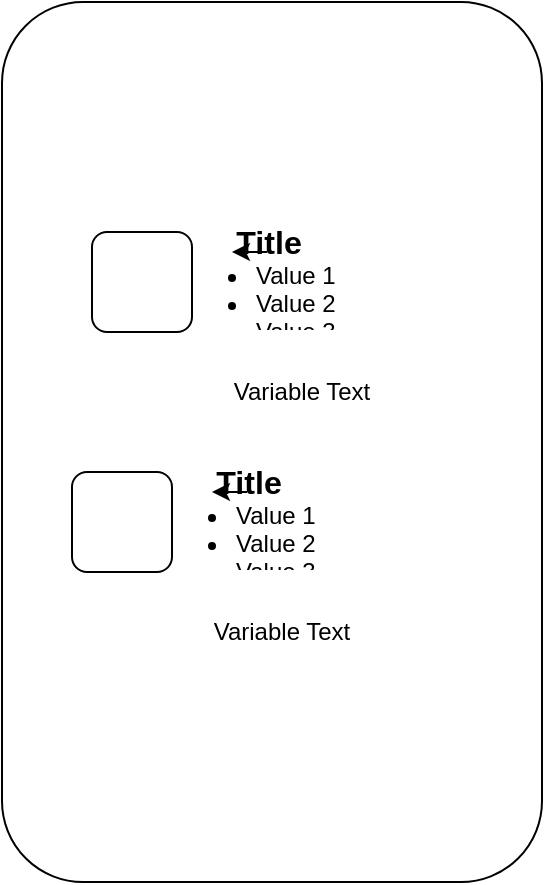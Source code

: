 <mxfile>
    <diagram id="8x7YtvDUaOXIo2hc1pxW" name="Page-1">
        <mxGraphModel dx="564" dy="329" grid="1" gridSize="10" guides="1" tooltips="1" connect="1" arrows="1" fold="1" page="1" pageScale="1" pageWidth="850" pageHeight="1100" math="0" shadow="0">
            <root>
                <mxCell id="0"/>
                <mxCell id="1" parent="0"/>
                <mxCell id="5" value="" style="rounded=1;whiteSpace=wrap;html=1;rotation=-90;" parent="1" vertex="1">
                    <mxGeometry x="-30" y="290" width="440" height="270" as="geometry"/>
                </mxCell>
                <mxCell id="22" value="" style="group" vertex="1" connectable="0" parent="1">
                    <mxGeometry x="90" y="440" width="210" height="100" as="geometry"/>
                </mxCell>
                <mxCell id="7" value="" style="rounded=1;whiteSpace=wrap;html=1;direction=south;" parent="22" vertex="1">
                    <mxGeometry width="50" height="50" as="geometry"/>
                </mxCell>
                <mxCell id="12" value="" style="group" vertex="1" connectable="0" parent="22">
                    <mxGeometry x="40" width="90" height="50" as="geometry"/>
                </mxCell>
                <mxCell id="9" value="&lt;ul&gt;&lt;li&gt;Value 1&lt;/li&gt;&lt;li&gt;Value 2&lt;/li&gt;&lt;li&gt;Value 3&lt;/li&gt;&lt;/ul&gt;" style="text;strokeColor=none;fillColor=none;html=1;whiteSpace=wrap;verticalAlign=middle;overflow=hidden;" vertex="1" parent="12">
                    <mxGeometry width="90" height="50" as="geometry"/>
                </mxCell>
                <mxCell id="10" value="&lt;h6&gt;Title&lt;/h6&gt;" style="text;strokeColor=none;fillColor=none;html=1;fontSize=24;fontStyle=1;verticalAlign=middle;align=center;rotation=0;" vertex="1" parent="12">
                    <mxGeometry x="30" width="35" height="10" as="geometry"/>
                </mxCell>
                <mxCell id="11" style="edgeStyle=none;html=1;exitX=0.5;exitY=1;exitDx=0;exitDy=0;entryX=0;entryY=1;entryDx=0;entryDy=0;" edge="1" parent="12" source="10" target="10">
                    <mxGeometry relative="1" as="geometry"/>
                </mxCell>
                <UserObject label="%name% Text" placeholders="1" name="Variable" id="13">
                    <mxCell style="text;html=1;strokeColor=none;fillColor=none;align=center;verticalAlign=middle;whiteSpace=wrap;overflow=hidden;" vertex="1" parent="22">
                        <mxGeometry y="60" width="210" height="40" as="geometry"/>
                    </mxCell>
                </UserObject>
                <mxCell id="23" value="" style="group" vertex="1" connectable="0" parent="1">
                    <mxGeometry x="100" y="320" width="210" height="100" as="geometry"/>
                </mxCell>
                <mxCell id="24" value="" style="rounded=1;whiteSpace=wrap;html=1;direction=south;" vertex="1" parent="23">
                    <mxGeometry width="50" height="50" as="geometry"/>
                </mxCell>
                <mxCell id="25" value="" style="group" vertex="1" connectable="0" parent="23">
                    <mxGeometry x="40" width="90" height="50" as="geometry"/>
                </mxCell>
                <mxCell id="26" value="&lt;ul&gt;&lt;li&gt;Value 1&lt;/li&gt;&lt;li&gt;Value 2&lt;/li&gt;&lt;li&gt;Value 3&lt;/li&gt;&lt;/ul&gt;" style="text;strokeColor=none;fillColor=none;html=1;whiteSpace=wrap;verticalAlign=middle;overflow=hidden;" vertex="1" parent="25">
                    <mxGeometry width="90" height="50" as="geometry"/>
                </mxCell>
                <mxCell id="27" value="&lt;h6&gt;Title&lt;/h6&gt;" style="text;strokeColor=none;fillColor=none;html=1;fontSize=24;fontStyle=1;verticalAlign=middle;align=center;rotation=0;" vertex="1" parent="25">
                    <mxGeometry x="30" width="35" height="10" as="geometry"/>
                </mxCell>
                <mxCell id="28" style="edgeStyle=none;html=1;exitX=0.5;exitY=1;exitDx=0;exitDy=0;entryX=0;entryY=1;entryDx=0;entryDy=0;" edge="1" parent="25" source="27" target="27">
                    <mxGeometry relative="1" as="geometry"/>
                </mxCell>
                <UserObject label="%name% Text" placeholders="1" name="Variable" id="29">
                    <mxCell style="text;html=1;strokeColor=none;fillColor=none;align=center;verticalAlign=middle;whiteSpace=wrap;overflow=hidden;" vertex="1" parent="23">
                        <mxGeometry y="60" width="210" height="40" as="geometry"/>
                    </mxCell>
                </UserObject>
            </root>
        </mxGraphModel>
    </diagram>
</mxfile>